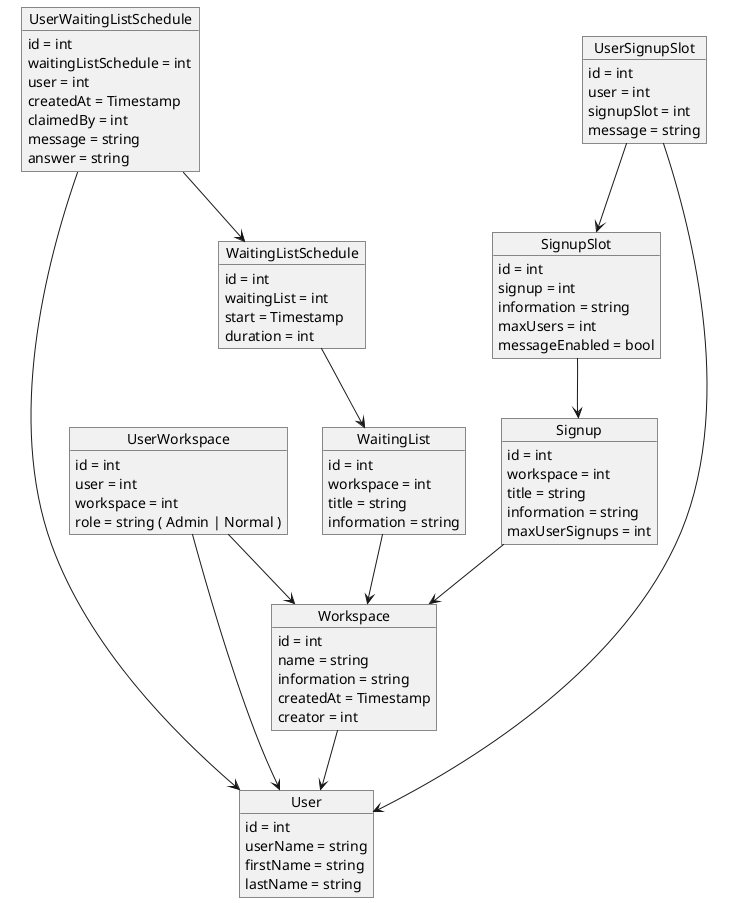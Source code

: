 @startuml
object User {
    id = int
    userName = string
    firstName = string
    lastName = string
}

object Workspace {
    id = int
    name = string
    information = string
    createdAt = Timestamp
    creator = int
}

object UserWorkspace {
    id = int
    user = int
    workspace = int
    role = string ( Admin | Normal )
}

object WaitingList {
    id = int
    workspace = int
    title = string
    information = string
}

object WaitingListSchedule {
    id = int
    waitingList = int
    start = Timestamp
    duration = int
}

object UserWaitingListSchedule {
    id = int
    waitingListSchedule = int
    user = int
    createdAt = Timestamp
    claimedBy = int
    message = string
    answer = string
}

object Signup {
    id = int
    workspace = int
    title = string
    information = string
    maxUserSignups = int
}

object SignupSlot {
    id = int
    signup = int
    information = string
    maxUsers = int
    messageEnabled = bool
}

object UserSignupSlot {
    id = int
    user = int
    signupSlot = int
    message = string
}


Workspace --> User


UserWorkspace --> User
UserWorkspace --> Workspace

WaitingList --> Workspace

WaitingListSchedule --> WaitingList

UserWaitingListSchedule --> User
UserWaitingListSchedule --> WaitingListSchedule

Signup --> Workspace

SignupSlot --> Signup

UserSignupSlot --> SignupSlot
UserSignupSlot --> User
@enduml